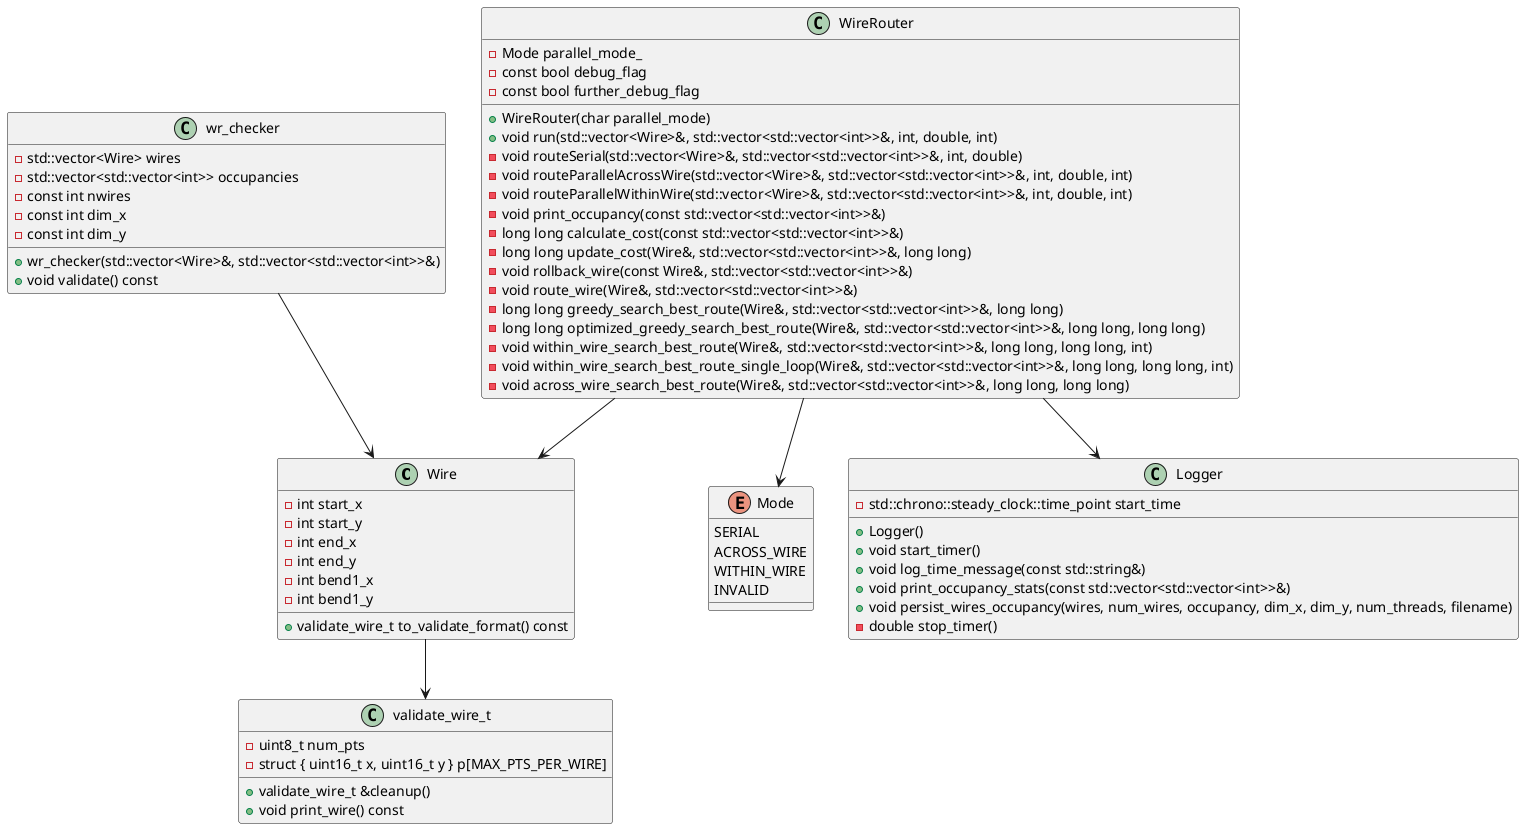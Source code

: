 @startuml
' Define classes and relationships

class Wire {
    - int start_x
    - int start_y
    - int end_x
    - int end_y
    - int bend1_x
    - int bend1_y
    + validate_wire_t to_validate_format() const
}

class validate_wire_t {
    - uint8_t num_pts
    - struct { uint16_t x, uint16_t y } p[MAX_PTS_PER_WIRE]
    + validate_wire_t &cleanup()
    + void print_wire() const
}

enum Mode {
    SERIAL
    ACROSS_WIRE
    WITHIN_WIRE
    INVALID
}

class WireRouter {
    - Mode parallel_mode_
    - const bool debug_flag
    - const bool further_debug_flag
    + WireRouter(char parallel_mode)
    + void run(std::vector<Wire>&, std::vector<std::vector<int>>&, int, double, int)
    - void routeSerial(std::vector<Wire>&, std::vector<std::vector<int>>&, int, double)
    - void routeParallelAcrossWire(std::vector<Wire>&, std::vector<std::vector<int>>&, int, double, int)
    - void routeParallelWithinWire(std::vector<Wire>&, std::vector<std::vector<int>>&, int, double, int)
    - void print_occupancy(const std::vector<std::vector<int>>&)
    - long long calculate_cost(const std::vector<std::vector<int>>&)
    - long long update_cost(Wire&, std::vector<std::vector<int>>&, long long)
    - void rollback_wire(const Wire&, std::vector<std::vector<int>>&)
    - void route_wire(Wire&, std::vector<std::vector<int>>&)
    - long long greedy_search_best_route(Wire&, std::vector<std::vector<int>>&, long long)
    - long long optimized_greedy_search_best_route(Wire&, std::vector<std::vector<int>>&, long long, long long)
    - void within_wire_search_best_route(Wire&, std::vector<std::vector<int>>&, long long, long long, int)
    - void within_wire_search_best_route_single_loop(Wire&, std::vector<std::vector<int>>&, long long, long long, int)
    - void across_wire_search_best_route(Wire&, std::vector<std::vector<int>>&, long long, long long)
}

class wr_checker {
    - std::vector<Wire> wires
    - std::vector<std::vector<int>> occupancies
    - const int nwires
    - const int dim_x
    - const int dim_y
    + wr_checker(std::vector<Wire>&, std::vector<std::vector<int>>&)
    + void validate() const
}

class Logger {
    - std::chrono::steady_clock::time_point start_time
    + Logger()
    + void start_timer()
    + void log_time_message(const std::string&)
    + void print_occupancy_stats(const std::vector<std::vector<int>>&)
    + void persist_wires_occupancy(wires, num_wires, occupancy, dim_x, dim_y, num_threads, filename)
    - double stop_timer()
}

' Relationships
WireRouter --> Wire
' WireRouter --> wr_checker
WireRouter --> Logger
WireRouter --> Mode
wr_checker --> Wire
Wire --> validate_wire_t

@enduml
